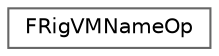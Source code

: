 digraph "Graphical Class Hierarchy"
{
 // INTERACTIVE_SVG=YES
 // LATEX_PDF_SIZE
  bgcolor="transparent";
  edge [fontname=Helvetica,fontsize=10,labelfontname=Helvetica,labelfontsize=10];
  node [fontname=Helvetica,fontsize=10,shape=box,height=0.2,width=0.4];
  rankdir="LR";
  Node0 [id="Node000000",label="FRigVMNameOp",height=0.2,width=0.4,color="grey40", fillcolor="white", style="filled",URL="$d4/d75/structFRigVMNameOp.html",tooltip=" "];
}
